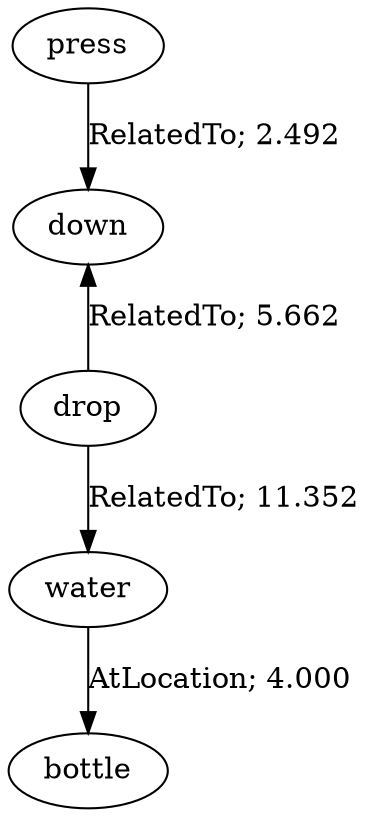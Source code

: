 // The path the concepts from "press" to "bottle".Path Length: 4; Weight Sum: 23.50691342486026; Average Weight: 5.876728356215065
digraph "10_b---press-bottle---PLen4_WSum23.507_WAvg5.877" {
	0 [label=press]
	1 [label=down]
	2 [label=drop]
	3 [label=water]
	4 [label=bottle]
	0 -> 1 [label="RelatedTo; 2.492" dir=forward weight=2.492]
	1 -> 2 [label="RelatedTo; 5.662" dir=back weight=5.662]
	2 -> 3 [label="RelatedTo; 11.352" dir=forward weight=11.352]
	3 -> 4 [label="AtLocation; 4.000" dir=forward weight=4.000]
}
